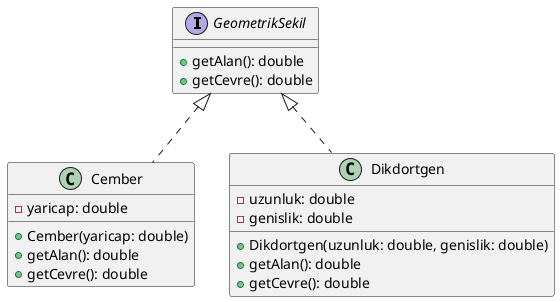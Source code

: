 @startuml
interface GeometrikSekil {
    + getAlan(): double
    + getCevre(): double
}

class Cember {
    - yaricap: double
    + Cember(yaricap: double)
    + getAlan(): double
    + getCevre(): double
}

class Dikdortgen {
    - uzunluk: double
    - genislik: double
    + Dikdortgen(uzunluk: double, genislik: double)
    + getAlan(): double
    + getCevre(): double
}

GeometrikSekil <|.. Cember
GeometrikSekil <|.. Dikdortgen

@enduml
